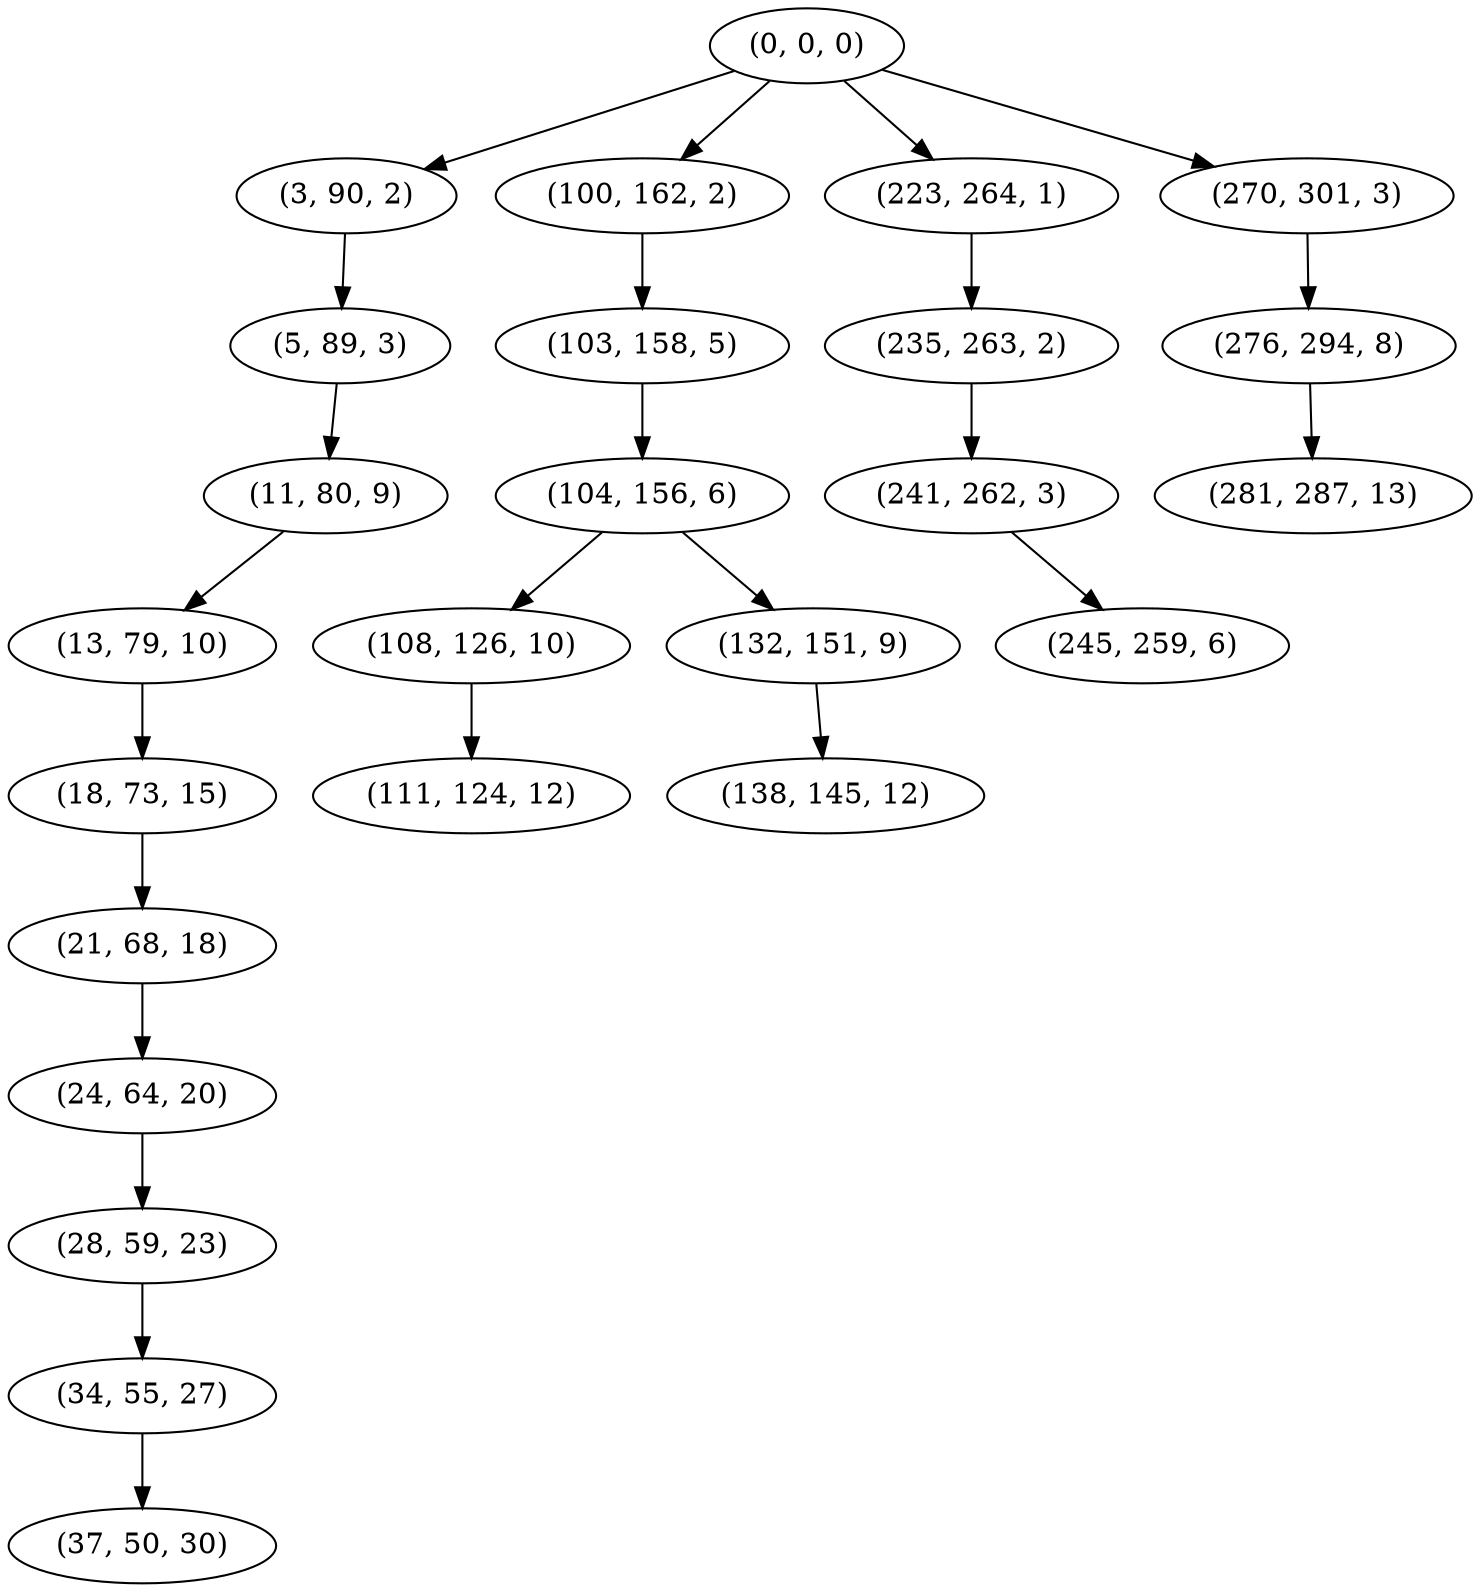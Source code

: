 digraph tree {
    "(0, 0, 0)";
    "(3, 90, 2)";
    "(5, 89, 3)";
    "(11, 80, 9)";
    "(13, 79, 10)";
    "(18, 73, 15)";
    "(21, 68, 18)";
    "(24, 64, 20)";
    "(28, 59, 23)";
    "(34, 55, 27)";
    "(37, 50, 30)";
    "(100, 162, 2)";
    "(103, 158, 5)";
    "(104, 156, 6)";
    "(108, 126, 10)";
    "(111, 124, 12)";
    "(132, 151, 9)";
    "(138, 145, 12)";
    "(223, 264, 1)";
    "(235, 263, 2)";
    "(241, 262, 3)";
    "(245, 259, 6)";
    "(270, 301, 3)";
    "(276, 294, 8)";
    "(281, 287, 13)";
    "(0, 0, 0)" -> "(3, 90, 2)";
    "(0, 0, 0)" -> "(100, 162, 2)";
    "(0, 0, 0)" -> "(223, 264, 1)";
    "(0, 0, 0)" -> "(270, 301, 3)";
    "(3, 90, 2)" -> "(5, 89, 3)";
    "(5, 89, 3)" -> "(11, 80, 9)";
    "(11, 80, 9)" -> "(13, 79, 10)";
    "(13, 79, 10)" -> "(18, 73, 15)";
    "(18, 73, 15)" -> "(21, 68, 18)";
    "(21, 68, 18)" -> "(24, 64, 20)";
    "(24, 64, 20)" -> "(28, 59, 23)";
    "(28, 59, 23)" -> "(34, 55, 27)";
    "(34, 55, 27)" -> "(37, 50, 30)";
    "(100, 162, 2)" -> "(103, 158, 5)";
    "(103, 158, 5)" -> "(104, 156, 6)";
    "(104, 156, 6)" -> "(108, 126, 10)";
    "(104, 156, 6)" -> "(132, 151, 9)";
    "(108, 126, 10)" -> "(111, 124, 12)";
    "(132, 151, 9)" -> "(138, 145, 12)";
    "(223, 264, 1)" -> "(235, 263, 2)";
    "(235, 263, 2)" -> "(241, 262, 3)";
    "(241, 262, 3)" -> "(245, 259, 6)";
    "(270, 301, 3)" -> "(276, 294, 8)";
    "(276, 294, 8)" -> "(281, 287, 13)";
}
